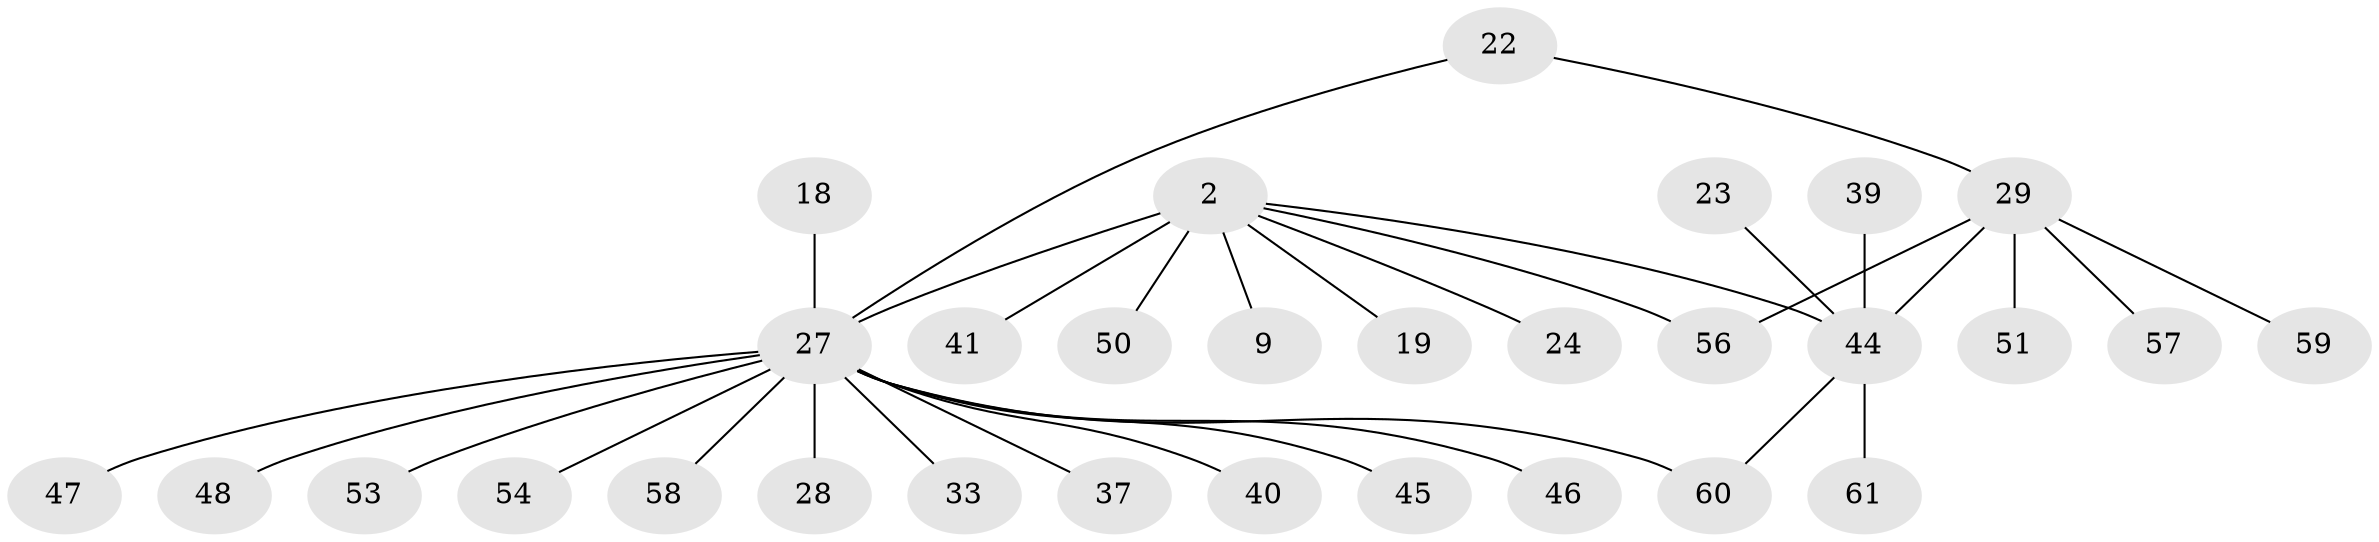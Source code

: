 // original degree distribution, {9: 0.01639344262295082, 10: 0.01639344262295082, 7: 0.01639344262295082, 8: 0.03278688524590164, 3: 0.09836065573770492, 2: 0.13114754098360656, 1: 0.639344262295082, 11: 0.01639344262295082, 5: 0.03278688524590164}
// Generated by graph-tools (version 1.1) at 2025/48/03/09/25 04:48:02]
// undirected, 30 vertices, 32 edges
graph export_dot {
graph [start="1"]
  node [color=gray90,style=filled];
  2;
  9;
  18;
  19;
  22;
  23;
  24;
  27 [super="+4+16+11"];
  28;
  29 [super="+3"];
  33;
  37;
  39 [super="+26"];
  40 [super="+32+35+36"];
  41;
  44 [super="+42"];
  45;
  46;
  47;
  48;
  50;
  51 [super="+17"];
  53 [super="+10+15"];
  54;
  56;
  57 [super="+38"];
  58;
  59 [super="+31"];
  60 [super="+52+55"];
  61;
  2 -- 9;
  2 -- 19;
  2 -- 24;
  2 -- 27 [weight=3];
  2 -- 41;
  2 -- 50;
  2 -- 56;
  2 -- 44;
  18 -- 27;
  22 -- 27;
  22 -- 29;
  23 -- 44;
  27 -- 37;
  27 -- 58;
  27 -- 33;
  27 -- 28;
  27 -- 53;
  27 -- 45;
  27 -- 46;
  27 -- 47;
  27 -- 48;
  27 -- 54;
  27 -- 40;
  27 -- 60;
  29 -- 44 [weight=2];
  29 -- 56;
  29 -- 51;
  29 -- 59;
  29 -- 57;
  39 -- 44;
  44 -- 61;
  44 -- 60;
}
